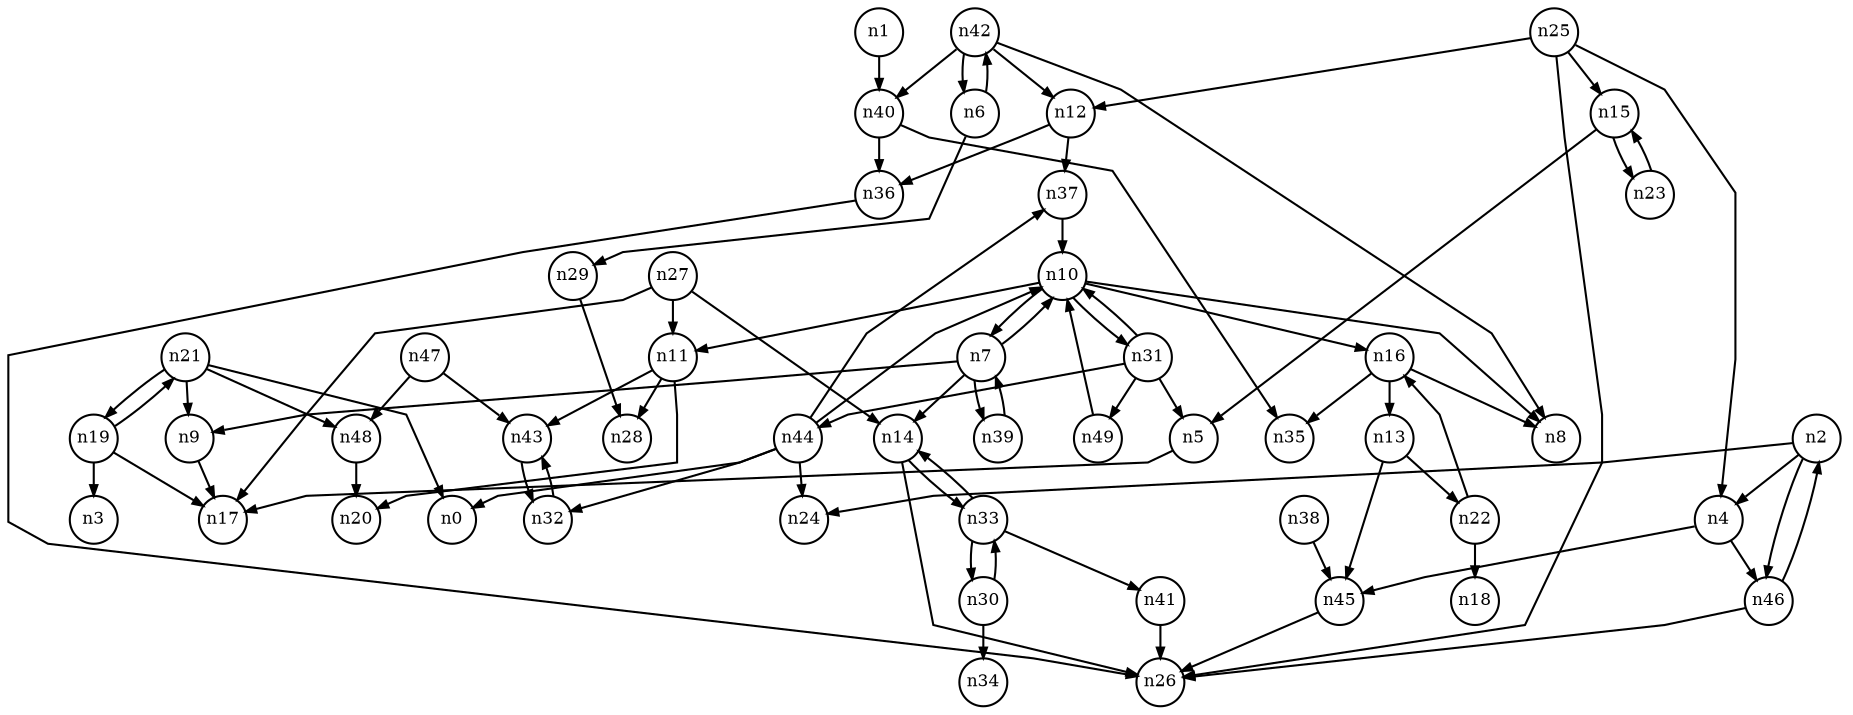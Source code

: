 digraph G{
splines=polyline;
ranksep=0.22;
nodesep=0.22;
nodesize=0.16;
fontsize=8
edge [arrowsize=0.5]
node [fontsize=8 shape=circle width=0.32 fixedsize=shape];

n40 -> n35
n40 -> n36
n1 -> n40
n4 -> n45
n4 -> n46
n2 -> n4
n2 -> n24
n2 -> n46
n45 -> n26
n5 -> n17
n29 -> n28
n6 -> n29
n6 -> n42
n9 -> n17
n7 -> n9
n7 -> n14
n7 -> n39
n7 -> n10
n14 -> n26
n14 -> n33
n39 -> n7
n10 -> n7
n10 -> n8
n10 -> n11
n10 -> n16
n10 -> n31
n11 -> n20
n11 -> n28
n11 -> n43
n16 -> n8
n16 -> n13
n16 -> n35
n31 -> n5
n31 -> n44
n31 -> n49
n31 -> n10
n43 -> n32
n36 -> n26
n12 -> n36
n12 -> n37
n37 -> n10
n13 -> n45
n13 -> n22
n15 -> n5
n15 -> n23
n23 -> n15
n19 -> n3
n19 -> n17
n19 -> n21
n21 -> n0
n21 -> n9
n21 -> n48
n21 -> n19
n48 -> n20
n22 -> n16
n22 -> n18
n25 -> n4
n25 -> n12
n25 -> n15
n25 -> n26
n27 -> n11
n27 -> n14
n27 -> n17
n30 -> n34
n30 -> n33
n44 -> n0
n44 -> n24
n44 -> n32
n44 -> n37
n44 -> n10
n49 -> n10
n33 -> n14
n33 -> n30
n33 -> n41
n41 -> n26
n38 -> n45
n42 -> n6
n42 -> n8
n42 -> n12
n42 -> n40
n32 -> n43
n46 -> n2
n46 -> n26
n47 -> n43
n47 -> n48
}
